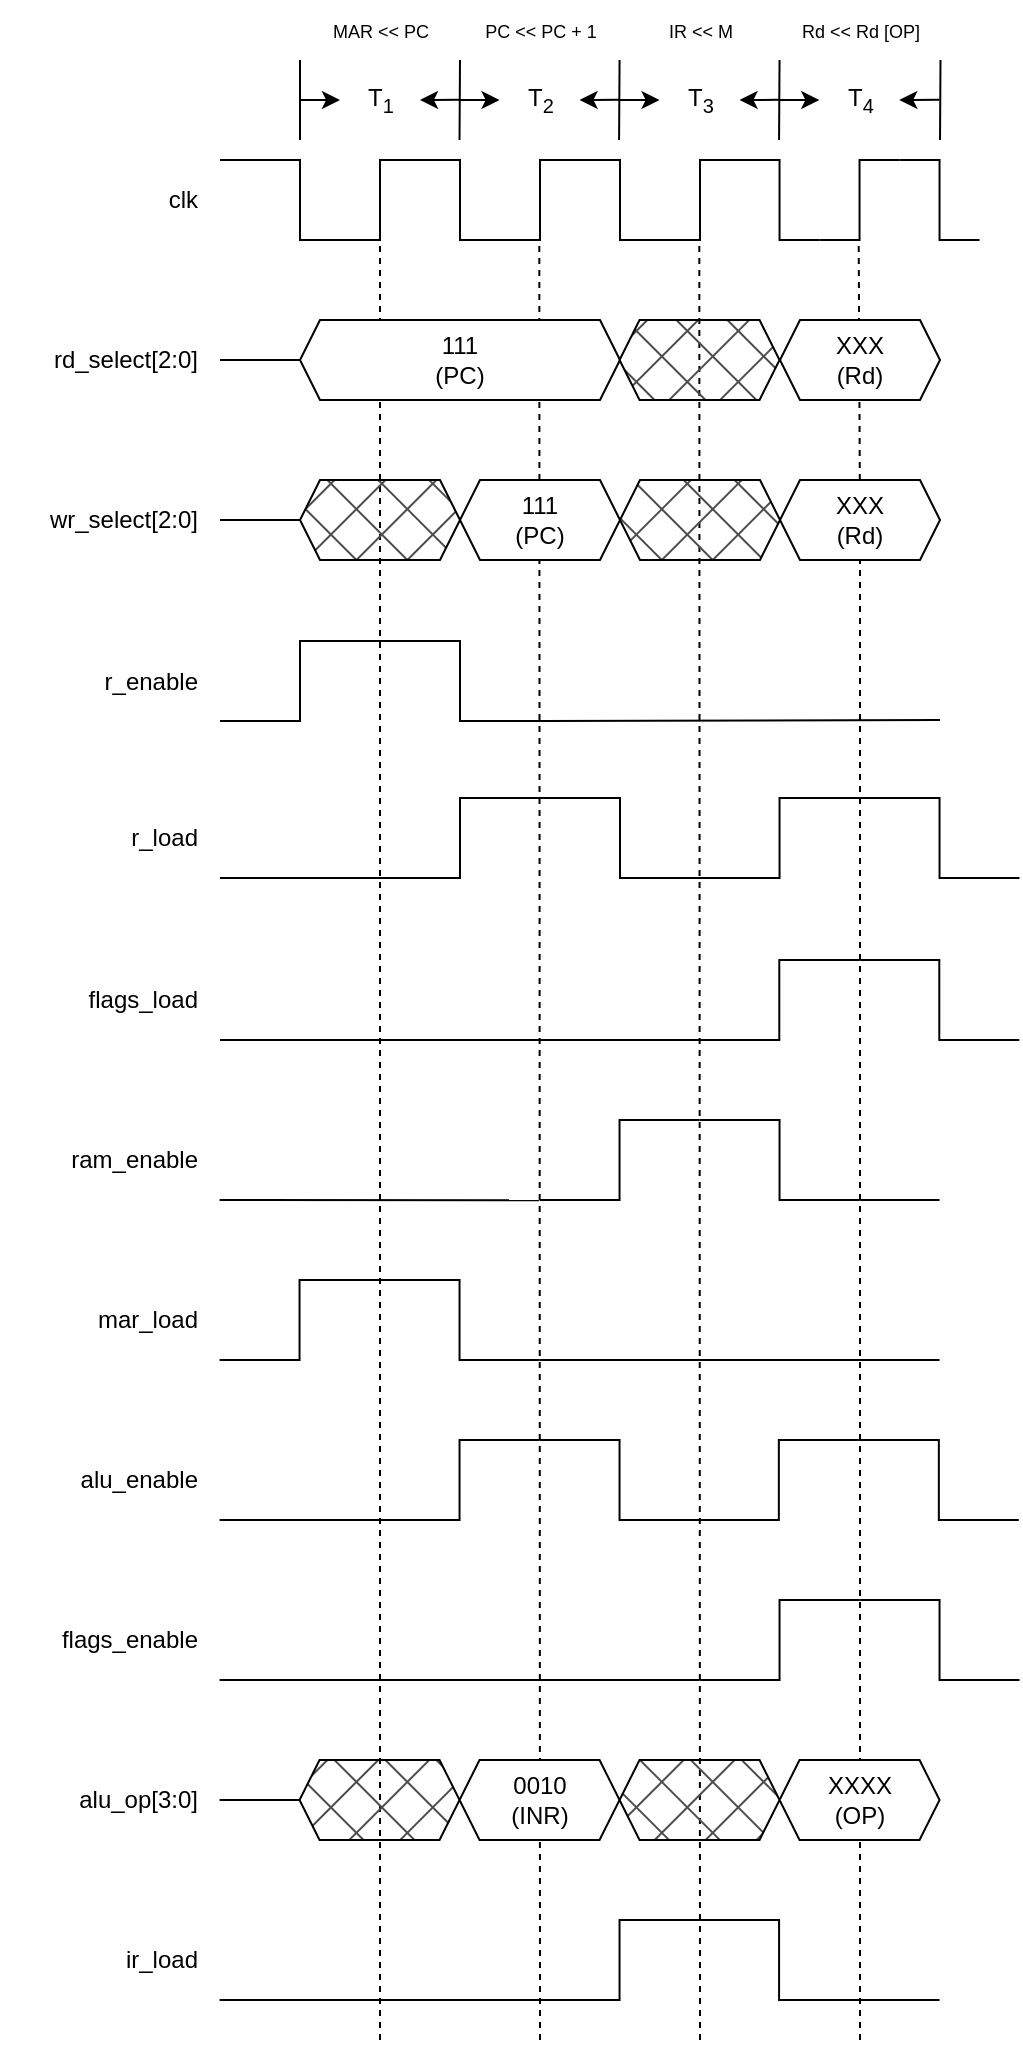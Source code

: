 <mxfile version="20.3.0" type="device"><diagram id="HXsQhYS6Ze4he7YgdLDy" name="Page-1"><mxGraphModel dx="1038" dy="641" grid="1" gridSize="10" guides="1" tooltips="1" connect="1" arrows="1" fold="1" page="1" pageScale="1" pageWidth="1654" pageHeight="1169" math="0" shadow="0"><root><mxCell id="0"/><mxCell id="1" parent="0"/><mxCell id="IwAiYQDvFzD93HIttfBW-43" value="" style="endArrow=none;dashed=1;html=1;strokeWidth=1;rounded=0;" parent="1" edge="1"><mxGeometry width="50" height="50" relative="1" as="geometry"><mxPoint x="440" y="1260" as="sourcePoint"/><mxPoint x="440" y="360" as="targetPoint"/></mxGeometry></mxCell><mxCell id="IwAiYQDvFzD93HIttfBW-2" value="" style="pointerEvents=1;verticalLabelPosition=bottom;shadow=0;dashed=0;align=center;html=1;verticalAlign=top;shape=mxgraph.electrical.waveforms.step_2;" parent="1" vertex="1"><mxGeometry x="380" y="320" width="40" height="40" as="geometry"/></mxCell><mxCell id="IwAiYQDvFzD93HIttfBW-3" value="" style="pointerEvents=1;verticalLabelPosition=bottom;shadow=0;dashed=0;align=center;html=1;verticalAlign=top;shape=mxgraph.electrical.waveforms.step_1;" parent="1" vertex="1"><mxGeometry x="420" y="320" width="40" height="40" as="geometry"/></mxCell><mxCell id="IwAiYQDvFzD93HIttfBW-5" value="clk" style="text;html=1;align=right;verticalAlign=middle;resizable=0;points=[];autosize=1;strokeColor=none;fillColor=none;" parent="1" vertex="1"><mxGeometry x="310" y="325" width="40" height="30" as="geometry"/></mxCell><mxCell id="IwAiYQDvFzD93HIttfBW-6" value="" style="endArrow=none;html=1;rounded=0;" parent="1" edge="1"><mxGeometry width="50" height="50" relative="1" as="geometry"><mxPoint x="360" y="320" as="sourcePoint"/><mxPoint x="380" y="320" as="targetPoint"/></mxGeometry></mxCell><mxCell id="IwAiYQDvFzD93HIttfBW-7" value="" style="pointerEvents=1;verticalLabelPosition=bottom;shadow=0;dashed=0;align=center;html=1;verticalAlign=top;shape=mxgraph.electrical.waveforms.step_2;" parent="1" vertex="1"><mxGeometry x="460" y="320" width="40" height="40" as="geometry"/></mxCell><mxCell id="IwAiYQDvFzD93HIttfBW-8" value="" style="pointerEvents=1;verticalLabelPosition=bottom;shadow=0;dashed=0;align=center;html=1;verticalAlign=top;shape=mxgraph.electrical.waveforms.step_1;" parent="1" vertex="1"><mxGeometry x="500" y="320" width="40" height="40" as="geometry"/></mxCell><mxCell id="IwAiYQDvFzD93HIttfBW-9" value="" style="endArrow=none;html=1;rounded=0;" parent="1" edge="1"><mxGeometry width="50" height="50" relative="1" as="geometry"><mxPoint x="400" y="310" as="sourcePoint"/><mxPoint x="400" y="270" as="targetPoint"/></mxGeometry></mxCell><mxCell id="IwAiYQDvFzD93HIttfBW-10" value="" style="endArrow=none;html=1;rounded=0;" parent="1" edge="1"><mxGeometry width="50" height="50" relative="1" as="geometry"><mxPoint x="479.76" y="310" as="sourcePoint"/><mxPoint x="480" y="270" as="targetPoint"/></mxGeometry></mxCell><mxCell id="IwAiYQDvFzD93HIttfBW-11" value="T&lt;sub&gt;1&lt;/sub&gt;" style="text;html=1;align=center;verticalAlign=middle;resizable=0;points=[];autosize=1;strokeColor=none;fillColor=none;" parent="1" vertex="1"><mxGeometry x="420" y="275" width="40" height="30" as="geometry"/></mxCell><mxCell id="IwAiYQDvFzD93HIttfBW-12" value="" style="endArrow=classic;html=1;rounded=0;" parent="1" edge="1"><mxGeometry width="50" height="50" relative="1" as="geometry"><mxPoint x="400" y="290" as="sourcePoint"/><mxPoint x="420" y="290" as="targetPoint"/></mxGeometry></mxCell><mxCell id="IwAiYQDvFzD93HIttfBW-14" value="" style="endArrow=none;html=1;rounded=0;startArrow=classic;startFill=1;endFill=0;" parent="1" edge="1"><mxGeometry width="50" height="50" relative="1" as="geometry"><mxPoint x="460" y="290" as="sourcePoint"/><mxPoint x="480" y="289.9" as="targetPoint"/></mxGeometry></mxCell><mxCell id="IwAiYQDvFzD93HIttfBW-16" value="" style="pointerEvents=1;verticalLabelPosition=bottom;shadow=0;dashed=0;align=center;html=1;verticalAlign=top;shape=mxgraph.electrical.waveforms.step_2;" parent="1" vertex="1"><mxGeometry x="540" y="320" width="40" height="40" as="geometry"/></mxCell><mxCell id="IwAiYQDvFzD93HIttfBW-17" value="" style="pointerEvents=1;verticalLabelPosition=bottom;shadow=0;dashed=0;align=center;html=1;verticalAlign=top;shape=mxgraph.electrical.waveforms.step_1;" parent="1" vertex="1"><mxGeometry x="580" y="320" width="40" height="40" as="geometry"/></mxCell><mxCell id="IwAiYQDvFzD93HIttfBW-19" value="" style="endArrow=none;html=1;rounded=0;" parent="1" edge="1"><mxGeometry width="50" height="50" relative="1" as="geometry"><mxPoint x="559.54" y="310.0" as="sourcePoint"/><mxPoint x="559.78" y="270.0" as="targetPoint"/></mxGeometry></mxCell><mxCell id="IwAiYQDvFzD93HIttfBW-20" value="T&lt;sub&gt;2&lt;/sub&gt;" style="text;html=1;align=center;verticalAlign=middle;resizable=0;points=[];autosize=1;strokeColor=none;fillColor=none;" parent="1" vertex="1"><mxGeometry x="499.78" y="275" width="40" height="30" as="geometry"/></mxCell><mxCell id="IwAiYQDvFzD93HIttfBW-21" value="" style="endArrow=classic;html=1;rounded=0;" parent="1" edge="1"><mxGeometry width="50" height="50" relative="1" as="geometry"><mxPoint x="479.78" y="290.0" as="sourcePoint"/><mxPoint x="499.78" y="290.0" as="targetPoint"/></mxGeometry></mxCell><mxCell id="IwAiYQDvFzD93HIttfBW-22" value="" style="endArrow=none;html=1;rounded=0;startArrow=classic;startFill=1;endFill=0;" parent="1" edge="1"><mxGeometry width="50" height="50" relative="1" as="geometry"><mxPoint x="539.78" y="290.0" as="sourcePoint"/><mxPoint x="559.78" y="289.9" as="targetPoint"/></mxGeometry></mxCell><mxCell id="IwAiYQDvFzD93HIttfBW-37" value="" style="endArrow=none;html=1;rounded=0;" parent="1" edge="1"><mxGeometry width="50" height="50" relative="1" as="geometry"><mxPoint x="639.53" y="310.0" as="sourcePoint"/><mxPoint x="639.77" y="270.0" as="targetPoint"/></mxGeometry></mxCell><mxCell id="IwAiYQDvFzD93HIttfBW-38" value="T&lt;sub&gt;3&lt;/sub&gt;" style="text;html=1;align=center;verticalAlign=middle;resizable=0;points=[];autosize=1;strokeColor=none;fillColor=none;" parent="1" vertex="1"><mxGeometry x="579.77" y="275" width="40" height="30" as="geometry"/></mxCell><mxCell id="IwAiYQDvFzD93HIttfBW-39" value="" style="endArrow=classic;html=1;rounded=0;" parent="1" edge="1"><mxGeometry width="50" height="50" relative="1" as="geometry"><mxPoint x="559.77" y="290.0" as="sourcePoint"/><mxPoint x="579.77" y="290.0" as="targetPoint"/></mxGeometry></mxCell><mxCell id="IwAiYQDvFzD93HIttfBW-40" value="" style="endArrow=none;html=1;rounded=0;startArrow=classic;startFill=1;endFill=0;" parent="1" edge="1"><mxGeometry width="50" height="50" relative="1" as="geometry"><mxPoint x="619.77" y="290.0" as="sourcePoint"/><mxPoint x="639.77" y="289.9" as="targetPoint"/></mxGeometry></mxCell><mxCell id="IwAiYQDvFzD93HIttfBW-42" value="" style="pointerEvents=1;verticalLabelPosition=bottom;shadow=0;dashed=0;align=center;html=1;verticalAlign=top;shape=mxgraph.electrical.waveforms.step_2;" parent="1" vertex="1"><mxGeometry x="619.77" y="320" width="40" height="40" as="geometry"/></mxCell><mxCell id="IwAiYQDvFzD93HIttfBW-44" value="" style="endArrow=none;dashed=1;html=1;strokeWidth=1;rounded=0;" parent="1" edge="1"><mxGeometry width="50" height="50" relative="1" as="geometry"><mxPoint x="520" y="1260" as="sourcePoint"/><mxPoint x="519.66" y="360.0" as="targetPoint"/></mxGeometry></mxCell><mxCell id="IwAiYQDvFzD93HIttfBW-45" value="" style="endArrow=none;dashed=1;html=1;strokeWidth=1;rounded=0;" parent="1" edge="1"><mxGeometry width="50" height="50" relative="1" as="geometry"><mxPoint x="600" y="1260" as="sourcePoint"/><mxPoint x="599.66" y="360.0" as="targetPoint"/></mxGeometry></mxCell><mxCell id="IwAiYQDvFzD93HIttfBW-46" value="rd_select[2:0]" style="text;html=1;align=right;verticalAlign=middle;resizable=0;points=[];autosize=1;strokeColor=none;fillColor=none;" parent="1" vertex="1"><mxGeometry x="250" y="405" width="100" height="30" as="geometry"/></mxCell><mxCell id="IwAiYQDvFzD93HIttfBW-48" value="111&lt;br&gt;(PC)" style="shape=hexagon;perimeter=hexagonPerimeter2;whiteSpace=wrap;html=1;fixedSize=1;size=10;" parent="1" vertex="1"><mxGeometry x="400" y="400" width="160" height="40" as="geometry"/></mxCell><mxCell id="IwAiYQDvFzD93HIttfBW-50" value="" style="endArrow=none;html=1;rounded=0;entryX=0;entryY=0.5;entryDx=0;entryDy=0;" parent="1" target="IwAiYQDvFzD93HIttfBW-48" edge="1"><mxGeometry width="50" height="50" relative="1" as="geometry"><mxPoint x="360" y="420" as="sourcePoint"/><mxPoint x="390" y="330" as="targetPoint"/></mxGeometry></mxCell><mxCell id="IwAiYQDvFzD93HIttfBW-51" value="r_enable" style="text;html=1;align=right;verticalAlign=middle;resizable=0;points=[];autosize=1;strokeColor=none;fillColor=none;" parent="1" vertex="1"><mxGeometry x="280" y="565.5" width="70" height="30" as="geometry"/></mxCell><mxCell id="IwAiYQDvFzD93HIttfBW-54" value="mar_load" style="text;html=1;align=right;verticalAlign=middle;resizable=0;points=[];autosize=1;strokeColor=none;fillColor=none;" parent="1" vertex="1"><mxGeometry x="279.77" y="885" width="70" height="30" as="geometry"/></mxCell><mxCell id="IwAiYQDvFzD93HIttfBW-55" value="" style="pointerEvents=1;verticalLabelPosition=bottom;shadow=0;dashed=0;align=center;html=1;verticalAlign=top;shape=mxgraph.electrical.waveforms.step_1;" parent="1" vertex="1"><mxGeometry x="359.77" y="880" width="80" height="40" as="geometry"/></mxCell><mxCell id="IwAiYQDvFzD93HIttfBW-56" value="" style="pointerEvents=1;verticalLabelPosition=bottom;shadow=0;dashed=0;align=center;html=1;verticalAlign=top;shape=mxgraph.electrical.waveforms.step_2;" parent="1" vertex="1"><mxGeometry x="439.77" y="880" width="80" height="40" as="geometry"/></mxCell><mxCell id="IwAiYQDvFzD93HIttfBW-57" value="&lt;font style=&quot;font-size: 9px;&quot;&gt;MAR &amp;lt;&amp;lt; PC&lt;/font&gt;" style="text;html=1;align=center;verticalAlign=middle;resizable=0;points=[];autosize=1;strokeColor=none;fillColor=none;" parent="1" vertex="1"><mxGeometry x="405" y="240" width="70" height="30" as="geometry"/></mxCell><mxCell id="IwAiYQDvFzD93HIttfBW-59" value="&lt;font style=&quot;font-size: 9px;&quot;&gt;PC &amp;lt;&amp;lt; PC + 1&lt;/font&gt;" style="text;html=1;align=center;verticalAlign=middle;resizable=0;points=[];autosize=1;strokeColor=none;fillColor=none;" parent="1" vertex="1"><mxGeometry x="480" y="240" width="80" height="30" as="geometry"/></mxCell><mxCell id="IwAiYQDvFzD93HIttfBW-60" value="wr_select[2:0]" style="text;html=1;align=right;verticalAlign=middle;resizable=0;points=[];autosize=1;strokeColor=none;fillColor=none;" parent="1" vertex="1"><mxGeometry x="250" y="485" width="100" height="30" as="geometry"/></mxCell><mxCell id="IwAiYQDvFzD93HIttfBW-61" value="111&lt;br&gt;(PC)" style="shape=hexagon;perimeter=hexagonPerimeter2;whiteSpace=wrap;html=1;fixedSize=1;size=10;" parent="1" vertex="1"><mxGeometry x="480" y="480" width="80" height="40" as="geometry"/></mxCell><mxCell id="IwAiYQDvFzD93HIttfBW-62" value="" style="endArrow=none;html=1;rounded=0;entryX=0;entryY=0.5;entryDx=0;entryDy=0;startArrow=none;" parent="1" source="IwAiYQDvFzD93HIttfBW-58" target="IwAiYQDvFzD93HIttfBW-61" edge="1"><mxGeometry width="50" height="50" relative="1" as="geometry"><mxPoint x="360" y="500" as="sourcePoint"/><mxPoint x="390" y="410" as="targetPoint"/></mxGeometry></mxCell><mxCell id="IwAiYQDvFzD93HIttfBW-64" value="" style="pointerEvents=1;verticalLabelPosition=bottom;shadow=0;dashed=0;align=center;html=1;verticalAlign=top;shape=mxgraph.electrical.waveforms.step_1;" parent="1" vertex="1"><mxGeometry x="360" y="560.5" width="80" height="40" as="geometry"/></mxCell><mxCell id="IwAiYQDvFzD93HIttfBW-65" value="" style="pointerEvents=1;verticalLabelPosition=bottom;shadow=0;dashed=0;align=center;html=1;verticalAlign=top;shape=mxgraph.electrical.waveforms.step_2;" parent="1" vertex="1"><mxGeometry x="440" y="560.5" width="80" height="40" as="geometry"/></mxCell><mxCell id="IwAiYQDvFzD93HIttfBW-74" value="r_load" style="text;html=1;align=right;verticalAlign=middle;resizable=0;points=[];autosize=1;strokeColor=none;fillColor=none;" parent="1" vertex="1"><mxGeometry x="290" y="644" width="60" height="30" as="geometry"/></mxCell><mxCell id="IwAiYQDvFzD93HIttfBW-75" value="" style="endArrow=none;html=1;rounded=0;entryX=0.003;entryY=0.999;entryDx=0;entryDy=0;entryPerimeter=0;" parent="1" target="IwAiYQDvFzD93HIttfBW-76" edge="1"><mxGeometry width="50" height="50" relative="1" as="geometry"><mxPoint x="360" y="679" as="sourcePoint"/><mxPoint x="480" y="679" as="targetPoint"/></mxGeometry></mxCell><mxCell id="IwAiYQDvFzD93HIttfBW-76" value="" style="pointerEvents=1;verticalLabelPosition=bottom;shadow=0;dashed=0;align=center;html=1;verticalAlign=top;shape=mxgraph.electrical.waveforms.step_1;" parent="1" vertex="1"><mxGeometry x="440" y="639" width="80" height="40" as="geometry"/></mxCell><mxCell id="IwAiYQDvFzD93HIttfBW-77" value="" style="pointerEvents=1;verticalLabelPosition=bottom;shadow=0;dashed=0;align=center;html=1;verticalAlign=top;shape=mxgraph.electrical.waveforms.step_2;" parent="1" vertex="1"><mxGeometry x="520" y="639" width="80" height="40" as="geometry"/></mxCell><mxCell id="IwAiYQDvFzD93HIttfBW-78" value="flags_load" style="text;html=1;align=right;verticalAlign=middle;resizable=0;points=[];autosize=1;strokeColor=none;fillColor=none;" parent="1" vertex="1"><mxGeometry x="270" y="725" width="80" height="30" as="geometry"/></mxCell><mxCell id="IwAiYQDvFzD93HIttfBW-79" value="" style="endArrow=none;html=1;rounded=0;" parent="1" edge="1"><mxGeometry width="50" height="50" relative="1" as="geometry"><mxPoint x="360" y="760" as="sourcePoint"/><mxPoint x="600" y="760" as="targetPoint"/></mxGeometry></mxCell><mxCell id="IwAiYQDvFzD93HIttfBW-86" value="ram_enable" style="text;html=1;align=right;verticalAlign=middle;resizable=0;points=[];autosize=1;strokeColor=none;fillColor=none;" parent="1" vertex="1"><mxGeometry x="259.77" y="805" width="90" height="30" as="geometry"/></mxCell><mxCell id="IwAiYQDvFzD93HIttfBW-87" value="" style="endArrow=none;html=1;rounded=0;entryX=-0.004;entryY=1.004;entryDx=0;entryDy=0;entryPerimeter=0;" parent="1" target="IwAiYQDvFzD93HIttfBW-148" edge="1"><mxGeometry width="50" height="50" relative="1" as="geometry"><mxPoint x="359.77" y="840" as="sourcePoint"/><mxPoint x="559.77" y="840" as="targetPoint"/></mxGeometry></mxCell><mxCell id="IwAiYQDvFzD93HIttfBW-102" value="alu_enable" style="text;html=1;align=right;verticalAlign=middle;resizable=0;points=[];autosize=1;strokeColor=none;fillColor=none;" parent="1" vertex="1"><mxGeometry x="269.77" y="965" width="80" height="30" as="geometry"/></mxCell><mxCell id="IwAiYQDvFzD93HIttfBW-103" value="" style="endArrow=none;html=1;rounded=0;entryX=0;entryY=1;entryDx=0;entryDy=0;entryPerimeter=0;" parent="1" target="IwAiYQDvFzD93HIttfBW-104" edge="1"><mxGeometry width="50" height="50" relative="1" as="geometry"><mxPoint x="359.77" y="1000" as="sourcePoint"/><mxPoint x="479.77" y="1000" as="targetPoint"/></mxGeometry></mxCell><mxCell id="IwAiYQDvFzD93HIttfBW-104" value="" style="pointerEvents=1;verticalLabelPosition=bottom;shadow=0;dashed=0;align=center;html=1;verticalAlign=top;shape=mxgraph.electrical.waveforms.step_1;" parent="1" vertex="1"><mxGeometry x="439.77" y="960" width="80" height="40" as="geometry"/></mxCell><mxCell id="IwAiYQDvFzD93HIttfBW-105" value="" style="pointerEvents=1;verticalLabelPosition=bottom;shadow=0;dashed=0;align=center;html=1;verticalAlign=top;shape=mxgraph.electrical.waveforms.step_2;" parent="1" vertex="1"><mxGeometry x="519.77" y="960" width="80" height="40" as="geometry"/></mxCell><mxCell id="IwAiYQDvFzD93HIttfBW-106" value="flags_enable" style="text;html=1;align=right;verticalAlign=middle;resizable=0;points=[];autosize=1;strokeColor=none;fillColor=none;" parent="1" vertex="1"><mxGeometry x="259.77" y="1045" width="90" height="30" as="geometry"/></mxCell><mxCell id="IwAiYQDvFzD93HIttfBW-107" value="" style="endArrow=none;html=1;rounded=0;" parent="1" edge="1"><mxGeometry width="50" height="50" relative="1" as="geometry"><mxPoint x="359.77" y="1080" as="sourcePoint"/><mxPoint x="599.77" y="1080" as="targetPoint"/></mxGeometry></mxCell><mxCell id="IwAiYQDvFzD93HIttfBW-114" value="alu_op[3:0]" style="text;html=1;align=right;verticalAlign=middle;resizable=0;points=[];autosize=1;strokeColor=none;fillColor=none;" parent="1" vertex="1"><mxGeometry x="269.77" y="1125" width="80" height="30" as="geometry"/></mxCell><mxCell id="IwAiYQDvFzD93HIttfBW-115" value="0010&lt;br&gt;(INR)" style="shape=hexagon;perimeter=hexagonPerimeter2;whiteSpace=wrap;html=1;fixedSize=1;size=10;" parent="1" vertex="1"><mxGeometry x="479.77" y="1120" width="80" height="40" as="geometry"/></mxCell><mxCell id="IwAiYQDvFzD93HIttfBW-116" value="" style="endArrow=none;html=1;rounded=0;entryX=0;entryY=0.5;entryDx=0;entryDy=0;startArrow=none;" parent="1" source="IwAiYQDvFzD93HIttfBW-137" target="IwAiYQDvFzD93HIttfBW-115" edge="1"><mxGeometry width="50" height="50" relative="1" as="geometry"><mxPoint x="359.77" y="1140" as="sourcePoint"/><mxPoint x="389.77" y="1050" as="targetPoint"/></mxGeometry></mxCell><mxCell id="IwAiYQDvFzD93HIttfBW-117" value="ir_load" style="text;html=1;align=right;verticalAlign=middle;resizable=0;points=[];autosize=1;strokeColor=none;fillColor=none;" parent="1" vertex="1"><mxGeometry x="289.77" y="1205" width="60" height="30" as="geometry"/></mxCell><mxCell id="IwAiYQDvFzD93HIttfBW-118" value="" style="endArrow=none;html=1;rounded=0;" parent="1" edge="1"><mxGeometry width="50" height="50" relative="1" as="geometry"><mxPoint x="359.77" y="1240" as="sourcePoint"/><mxPoint x="519.77" y="1240" as="targetPoint"/></mxGeometry></mxCell><mxCell id="IwAiYQDvFzD93HIttfBW-136" value="" style="endArrow=none;html=1;rounded=0;entryX=0;entryY=0.5;entryDx=0;entryDy=0;" parent="1" target="IwAiYQDvFzD93HIttfBW-58" edge="1"><mxGeometry width="50" height="50" relative="1" as="geometry"><mxPoint x="360" y="500" as="sourcePoint"/><mxPoint x="480" y="500" as="targetPoint"/></mxGeometry></mxCell><mxCell id="IwAiYQDvFzD93HIttfBW-137" value="" style="shape=hexagon;perimeter=hexagonPerimeter2;whiteSpace=wrap;html=1;fixedSize=1;size=10;fillStyle=cross-hatch;fillColor=#4D4D4D;" parent="1" vertex="1"><mxGeometry x="399.77" y="1120" width="80" height="40" as="geometry"/></mxCell><mxCell id="IwAiYQDvFzD93HIttfBW-138" value="" style="endArrow=none;html=1;rounded=0;entryX=0;entryY=0.5;entryDx=0;entryDy=0;" parent="1" target="IwAiYQDvFzD93HIttfBW-137" edge="1"><mxGeometry width="50" height="50" relative="1" as="geometry"><mxPoint x="359.77" y="1140" as="sourcePoint"/><mxPoint x="479.77" y="1140" as="targetPoint"/></mxGeometry></mxCell><mxCell id="IwAiYQDvFzD93HIttfBW-141" value="" style="endArrow=none;html=1;rounded=0;strokeWidth=1;fontSize=9;" parent="1" edge="1"><mxGeometry width="50" height="50" relative="1" as="geometry"><mxPoint x="520" y="600.5" as="sourcePoint"/><mxPoint x="720" y="600" as="targetPoint"/></mxGeometry></mxCell><mxCell id="IwAiYQDvFzD93HIttfBW-142" value="" style="endArrow=none;html=1;rounded=0;" parent="1" edge="1"><mxGeometry width="50" height="50" relative="1" as="geometry"><mxPoint x="519.77" y="920" as="sourcePoint"/><mxPoint x="719.77" y="920" as="targetPoint"/></mxGeometry></mxCell><mxCell id="IwAiYQDvFzD93HIttfBW-143" value="&lt;font style=&quot;font-size: 9px;&quot;&gt;IR &amp;lt;&amp;lt; M&lt;/font&gt;" style="text;html=1;align=center;verticalAlign=middle;resizable=0;points=[];autosize=1;strokeColor=none;fillColor=none;" parent="1" vertex="1"><mxGeometry x="569.77" y="240" width="60" height="30" as="geometry"/></mxCell><mxCell id="IwAiYQDvFzD93HIttfBW-144" value="" style="shape=hexagon;perimeter=hexagonPerimeter2;whiteSpace=wrap;html=1;fixedSize=1;size=10;fillStyle=cross-hatch;fillColor=#4D4D4D;" parent="1" vertex="1"><mxGeometry x="559.77" y="400" width="80" height="40" as="geometry"/></mxCell><mxCell id="IwAiYQDvFzD93HIttfBW-58" value="" style="shape=hexagon;perimeter=hexagonPerimeter2;whiteSpace=wrap;html=1;fixedSize=1;size=10;fillStyle=cross-hatch;fillColor=#4D4D4D;" parent="1" vertex="1"><mxGeometry x="400" y="480" width="80" height="40" as="geometry"/></mxCell><mxCell id="IwAiYQDvFzD93HIttfBW-145" value="" style="shape=hexagon;perimeter=hexagonPerimeter2;whiteSpace=wrap;html=1;fixedSize=1;size=10;fillStyle=cross-hatch;fillColor=#4D4D4D;" parent="1" vertex="1"><mxGeometry x="560" y="480" width="80" height="40" as="geometry"/></mxCell><mxCell id="IwAiYQDvFzD93HIttfBW-148" value="" style="pointerEvents=1;verticalLabelPosition=bottom;shadow=0;dashed=0;align=center;html=1;verticalAlign=top;shape=mxgraph.electrical.waveforms.step_1;" parent="1" vertex="1"><mxGeometry x="519.77" y="800" width="80" height="40" as="geometry"/></mxCell><mxCell id="IwAiYQDvFzD93HIttfBW-149" value="" style="pointerEvents=1;verticalLabelPosition=bottom;shadow=0;dashed=0;align=center;html=1;verticalAlign=top;shape=mxgraph.electrical.waveforms.step_2;" parent="1" vertex="1"><mxGeometry x="599.77" y="800" width="80" height="40" as="geometry"/></mxCell><mxCell id="IwAiYQDvFzD93HIttfBW-151" value="" style="shape=hexagon;perimeter=hexagonPerimeter2;whiteSpace=wrap;html=1;fixedSize=1;size=10;fillStyle=cross-hatch;fillColor=#4D4D4D;" parent="1" vertex="1"><mxGeometry x="559.77" y="1120" width="80" height="40" as="geometry"/></mxCell><mxCell id="IwAiYQDvFzD93HIttfBW-152" value="" style="pointerEvents=1;verticalLabelPosition=bottom;shadow=0;dashed=0;align=center;html=1;verticalAlign=top;shape=mxgraph.electrical.waveforms.step_1;" parent="1" vertex="1"><mxGeometry x="519.77" y="1200" width="80" height="40" as="geometry"/></mxCell><mxCell id="IwAiYQDvFzD93HIttfBW-153" value="" style="pointerEvents=1;verticalLabelPosition=bottom;shadow=0;dashed=0;align=center;html=1;verticalAlign=top;shape=mxgraph.electrical.waveforms.step_2;" parent="1" vertex="1"><mxGeometry x="599.54" y="1200" width="80" height="40" as="geometry"/></mxCell><mxCell id="IwAiYQDvFzD93HIttfBW-154" value="" style="pointerEvents=1;verticalLabelPosition=bottom;shadow=0;dashed=0;align=center;html=1;verticalAlign=top;shape=mxgraph.electrical.waveforms.step_1;" parent="1" vertex="1"><mxGeometry x="659.77" y="320" width="40" height="40" as="geometry"/></mxCell><mxCell id="IwAiYQDvFzD93HIttfBW-155" value="" style="pointerEvents=1;verticalLabelPosition=bottom;shadow=0;dashed=0;align=center;html=1;verticalAlign=top;shape=mxgraph.electrical.waveforms.step_2;" parent="1" vertex="1"><mxGeometry x="699.77" y="320" width="40" height="40" as="geometry"/></mxCell><mxCell id="IwAiYQDvFzD93HIttfBW-159" value="T&lt;sub&gt;4&lt;/sub&gt;" style="text;html=1;align=center;verticalAlign=middle;resizable=0;points=[];autosize=1;strokeColor=none;fillColor=none;" parent="1" vertex="1"><mxGeometry x="659.65" y="275" width="40" height="30" as="geometry"/></mxCell><mxCell id="IwAiYQDvFzD93HIttfBW-160" value="" style="endArrow=classic;html=1;rounded=0;" parent="1" edge="1"><mxGeometry width="50" height="50" relative="1" as="geometry"><mxPoint x="639.65" y="290.0" as="sourcePoint"/><mxPoint x="659.65" y="290.0" as="targetPoint"/></mxGeometry></mxCell><mxCell id="IwAiYQDvFzD93HIttfBW-161" value="" style="endArrow=none;html=1;rounded=0;startArrow=classic;startFill=1;endFill=0;" parent="1" edge="1"><mxGeometry width="50" height="50" relative="1" as="geometry"><mxPoint x="699.65" y="290.0" as="sourcePoint"/><mxPoint x="719.65" y="289.9" as="targetPoint"/></mxGeometry></mxCell><mxCell id="IwAiYQDvFzD93HIttfBW-165" value="" style="endArrow=none;dashed=1;html=1;strokeWidth=1;rounded=0;startArrow=none;" parent="1" source="lR7waMxycCSlQ4Q6llCu-2" edge="1"><mxGeometry width="50" height="50" relative="1" as="geometry"><mxPoint x="679.69" y="1980" as="sourcePoint"/><mxPoint x="679.35" y="360.0" as="targetPoint"/></mxGeometry></mxCell><mxCell id="IwAiYQDvFzD93HIttfBW-163" value="&lt;font style=&quot;font-size: 9px;&quot;&gt;Rd &amp;lt;&amp;lt; Rd [OP]&lt;/font&gt;" style="text;html=1;align=center;verticalAlign=middle;resizable=0;points=[];autosize=1;strokeColor=none;fillColor=none;" parent="1" vertex="1"><mxGeometry x="639.65" y="240" width="80" height="30" as="geometry"/></mxCell><mxCell id="IwAiYQDvFzD93HIttfBW-164" value="XXX&lt;br&gt;(Rd)" style="shape=hexagon;perimeter=hexagonPerimeter2;whiteSpace=wrap;html=1;fixedSize=1;size=10;" parent="1" vertex="1"><mxGeometry x="640" y="400" width="80" height="40" as="geometry"/></mxCell><mxCell id="IwAiYQDvFzD93HIttfBW-168" value="" style="endArrow=none;html=1;rounded=0;" parent="1" edge="1"><mxGeometry width="50" height="50" relative="1" as="geometry"><mxPoint x="679.77" y="840" as="sourcePoint"/><mxPoint x="719.77" y="840" as="targetPoint"/></mxGeometry></mxCell><mxCell id="IwAiYQDvFzD93HIttfBW-172" value="" style="endArrow=none;html=1;rounded=0;" parent="1" edge="1"><mxGeometry width="50" height="50" relative="1" as="geometry"><mxPoint x="679.77" y="1240" as="sourcePoint"/><mxPoint x="719.77" y="1240" as="targetPoint"/></mxGeometry></mxCell><mxCell id="IwAiYQDvFzD93HIttfBW-188" value="" style="pointerEvents=1;verticalLabelPosition=bottom;shadow=0;dashed=0;align=center;html=1;verticalAlign=top;shape=mxgraph.electrical.waveforms.step_1;" parent="1" vertex="1"><mxGeometry x="599.77" y="639" width="80" height="40" as="geometry"/></mxCell><mxCell id="lR7waMxycCSlQ4Q6llCu-1" value="" style="endArrow=none;html=1;rounded=0;" parent="1" edge="1"><mxGeometry width="50" height="50" relative="1" as="geometry"><mxPoint x="720.01" y="310" as="sourcePoint"/><mxPoint x="720.25" y="270.0" as="targetPoint"/></mxGeometry></mxCell><mxCell id="lR7waMxycCSlQ4Q6llCu-2" value="XXX&lt;br&gt;(Rd)" style="shape=hexagon;perimeter=hexagonPerimeter2;whiteSpace=wrap;html=1;fixedSize=1;size=10;" parent="1" vertex="1"><mxGeometry x="640" y="480" width="80" height="40" as="geometry"/></mxCell><mxCell id="lR7waMxycCSlQ4Q6llCu-3" value="" style="endArrow=none;dashed=1;html=1;strokeWidth=1;rounded=0;" parent="1" target="lR7waMxycCSlQ4Q6llCu-2" edge="1"><mxGeometry width="50" height="50" relative="1" as="geometry"><mxPoint x="680" y="1260" as="sourcePoint"/><mxPoint x="679.35" y="360.0" as="targetPoint"/></mxGeometry></mxCell><mxCell id="lR7waMxycCSlQ4Q6llCu-4" value="" style="pointerEvents=1;verticalLabelPosition=bottom;shadow=0;dashed=0;align=center;html=1;verticalAlign=top;shape=mxgraph.electrical.waveforms.step_2;" parent="1" vertex="1"><mxGeometry x="679.77" y="639" width="80" height="40" as="geometry"/></mxCell><mxCell id="lR7waMxycCSlQ4Q6llCu-5" value="" style="pointerEvents=1;verticalLabelPosition=bottom;shadow=0;dashed=0;align=center;html=1;verticalAlign=top;shape=mxgraph.electrical.waveforms.step_1;" parent="1" vertex="1"><mxGeometry x="599.65" y="720" width="80" height="40" as="geometry"/></mxCell><mxCell id="lR7waMxycCSlQ4Q6llCu-6" value="" style="pointerEvents=1;verticalLabelPosition=bottom;shadow=0;dashed=0;align=center;html=1;verticalAlign=top;shape=mxgraph.electrical.waveforms.step_2;" parent="1" vertex="1"><mxGeometry x="679.65" y="720" width="80" height="40" as="geometry"/></mxCell><mxCell id="lR7waMxycCSlQ4Q6llCu-9" value="" style="pointerEvents=1;verticalLabelPosition=bottom;shadow=0;dashed=0;align=center;html=1;verticalAlign=top;shape=mxgraph.electrical.waveforms.step_1;" parent="1" vertex="1"><mxGeometry x="599.42" y="960" width="80" height="40" as="geometry"/></mxCell><mxCell id="lR7waMxycCSlQ4Q6llCu-10" value="" style="pointerEvents=1;verticalLabelPosition=bottom;shadow=0;dashed=0;align=center;html=1;verticalAlign=top;shape=mxgraph.electrical.waveforms.step_2;" parent="1" vertex="1"><mxGeometry x="679.42" y="960" width="80" height="40" as="geometry"/></mxCell><mxCell id="lR7waMxycCSlQ4Q6llCu-11" value="" style="pointerEvents=1;verticalLabelPosition=bottom;shadow=0;dashed=0;align=center;html=1;verticalAlign=top;shape=mxgraph.electrical.waveforms.step_1;" parent="1" vertex="1"><mxGeometry x="599.77" y="1040" width="80" height="40" as="geometry"/></mxCell><mxCell id="lR7waMxycCSlQ4Q6llCu-12" value="" style="pointerEvents=1;verticalLabelPosition=bottom;shadow=0;dashed=0;align=center;html=1;verticalAlign=top;shape=mxgraph.electrical.waveforms.step_2;" parent="1" vertex="1"><mxGeometry x="679.77" y="1040" width="80" height="40" as="geometry"/></mxCell><mxCell id="lR7waMxycCSlQ4Q6llCu-14" value="XXXX&lt;br&gt;(OP)" style="shape=hexagon;perimeter=hexagonPerimeter2;whiteSpace=wrap;html=1;fixedSize=1;size=10;" parent="1" vertex="1"><mxGeometry x="639.77" y="1120" width="80" height="40" as="geometry"/></mxCell></root></mxGraphModel></diagram></mxfile>